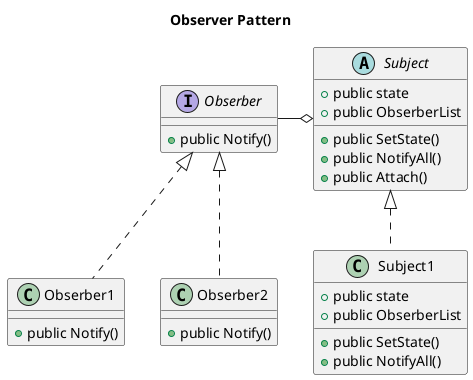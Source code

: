 @startuml
title Observer Pattern
abstract class Subject {
    + public state
    + public ObserberList
    + public SetState()
    + public NotifyAll()
    + public Attach()
}

interface Obserber {
    + public Notify()
}

class Obserber1 {
    + public Notify()
}

class Obserber2 {
    + public Notify()
}

class Subject1 {
    + public state
    + public ObserberList
    + public SetState()
    + public NotifyAll()
}
Obserber <|.. Obserber1
Obserber <|.. Obserber2
Subject o-left- Obserber
Subject <|.. Subject1

@enduml